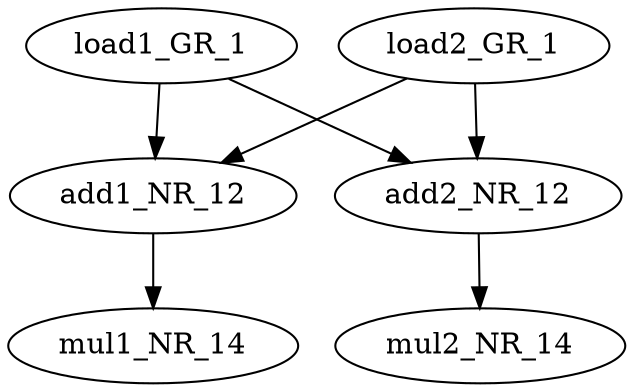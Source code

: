 digraph a {
    load1_GR_1 -> add1_NR_12
    load1_GR_1 -> add2_NR_12
    add1_NR_12 -> mul1_NR_14
    load2_GR_1 -> add1_NR_12
    load2_GR_1 -> add2_NR_12
    add2_NR_12 -> mul2_NR_14
}